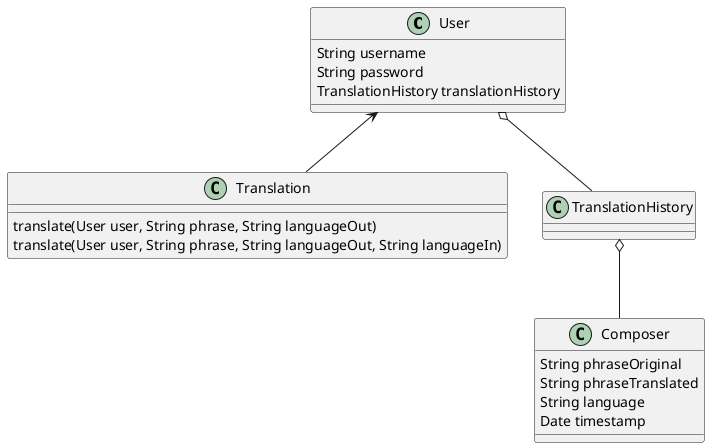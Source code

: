 @startuml
'https://plantuml.com/sequence-diagram

class User{
String username
String password
TranslationHistory translationHistory
}

class Translation{
translate(User user, String phrase, String languageOut)
translate(User user, String phrase, String languageOut, String languageIn)
}

class TranslationHistory{
}

class Composer{
String phraseOriginal
String phraseTranslated
String language
Date timestamp
}
User <-- Translation
User o-- TranslationHistory
TranslationHistory o-- Composer


@enduml